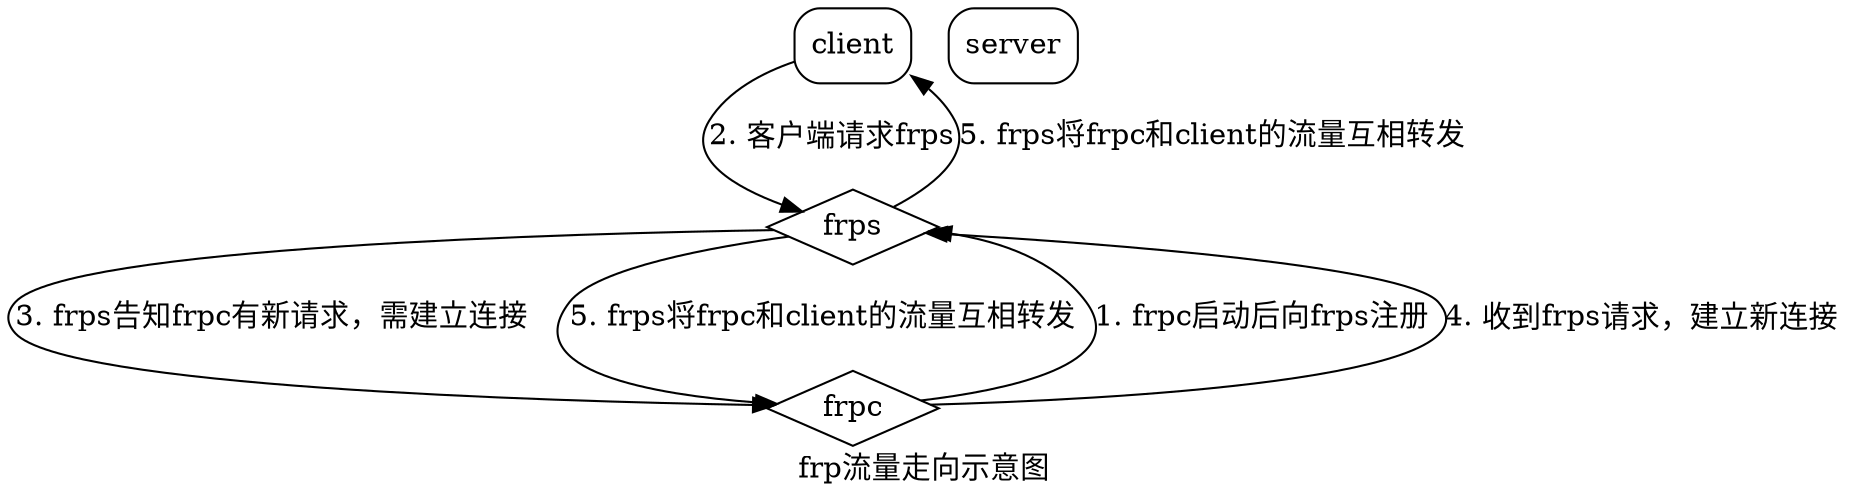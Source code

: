 digraph {
    label="frp流量走向示意图";

    node[shape="box", style="rounded"]
       client; server;
    node[shape="diamond", style=""]
       frps; frpc;

    frpc -> frps[label="1. frpc启动后向frps注册"];
    client -> frps[label="2. 客户端请求frps"];
    frps -> frpc[label="3. frps告知frpc有新请求，需建立连接"];
    frpc -> frps[label="4. 收到frps请求，建立新连接"];
    frps -> client[label="5. frps将frpc和client的流量互相转发"];
    frps -> frpc[label="5. frps将frpc和client的流量互相转发"];
}
